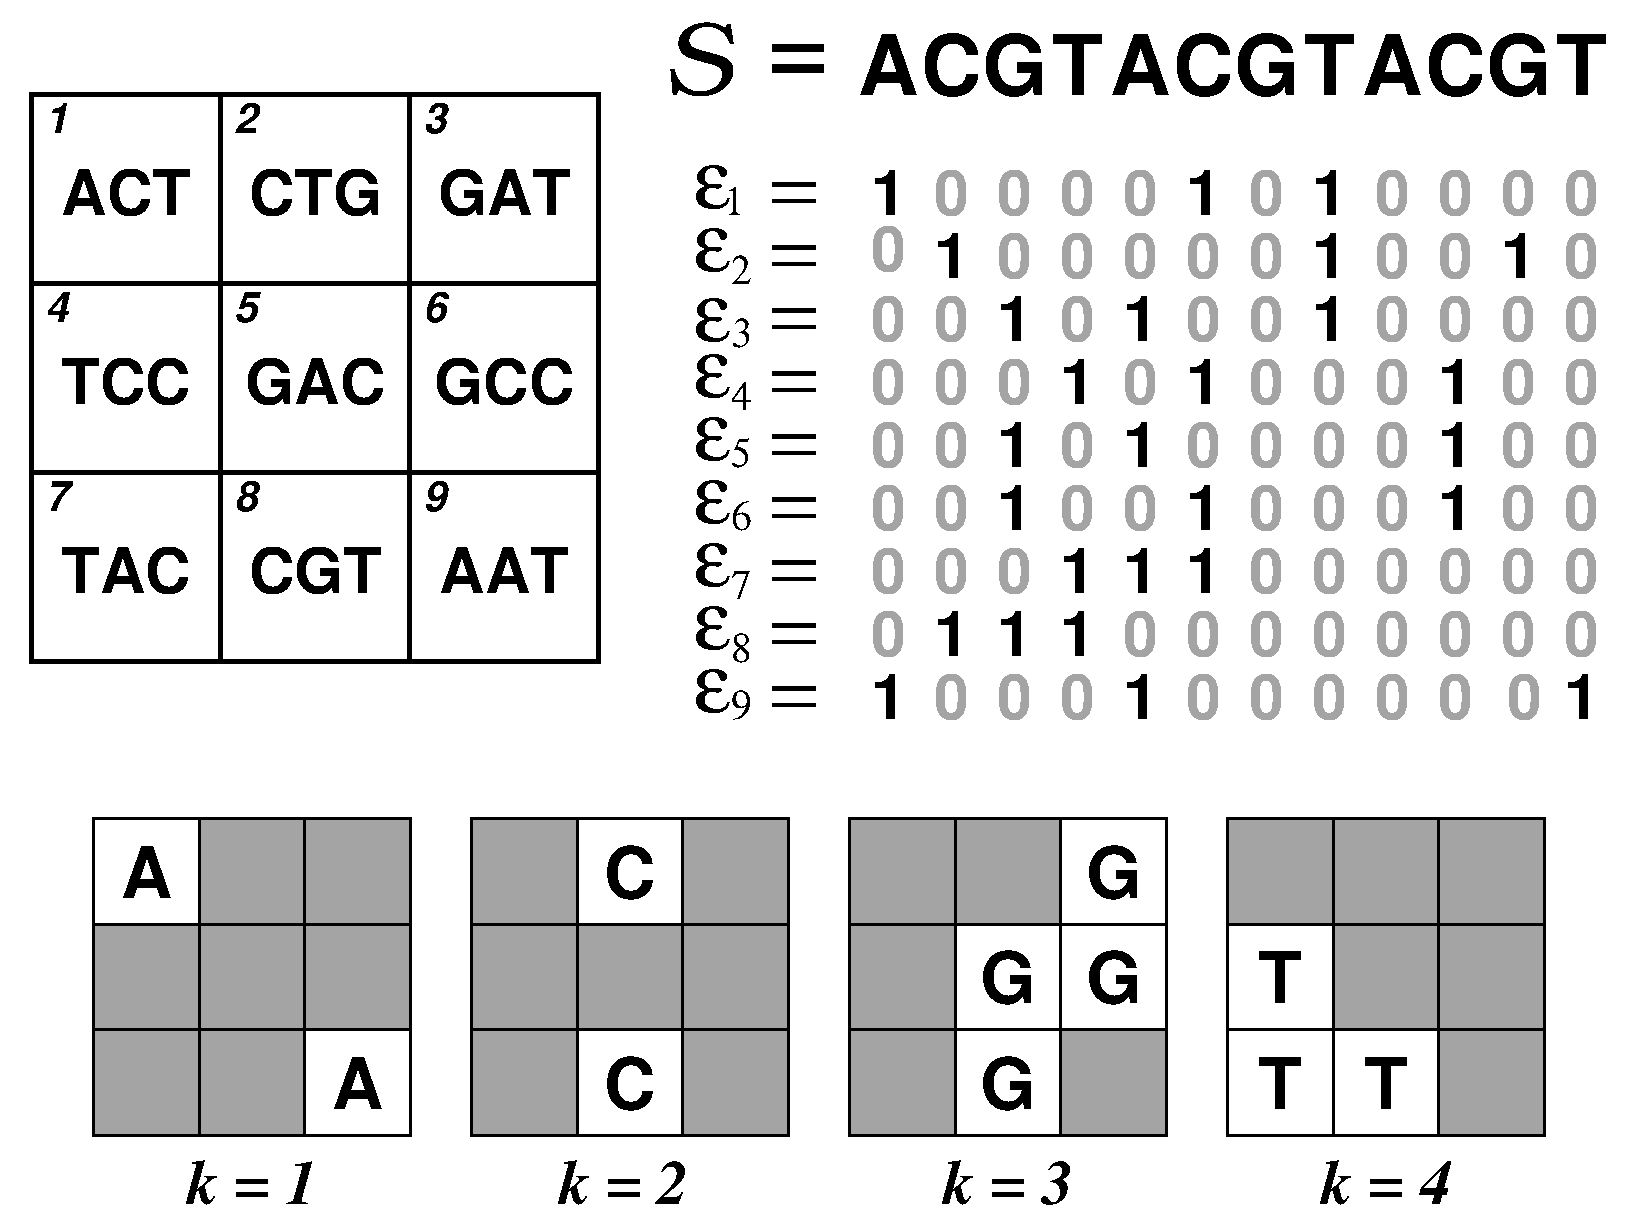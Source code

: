 #FIG 3.2
Landscape
Center
Metric
A4      
100.00
Single
-2
1200 2
0 32 #e0e0e0
0 33 #a4a4a4
6 7200 360 13950 5400
6 7650 1530 7875 5400
4 0 0 50 0 32 20 0.0000 4 210 150 7695 2250 2\001
4 0 0 50 0 32 20 0.0000 4 210 150 7695 2700 3\001
4 0 0 50 0 32 20 0.0000 4 210 150 7695 3150 4\001
4 0 0 50 0 32 20 0.0000 4 210 150 7695 3555 5\001
4 0 0 50 0 32 20 0.0000 4 210 150 7695 4005 6\001
4 0 0 50 0 32 20 0.0000 4 210 150 7695 4500 7\001
4 0 0 50 0 32 20 0.0000 4 210 150 7695 4950 8\001
4 0 0 50 0 32 20 0.0000 4 210 150 7695 5355 9\001
4 0 0 50 0 32 20 0.0000 4 210 150 7650 1755 1\001
-6
4 2 0 50 0 9 50 0.0000 4 585 1380 8595 900 S = \001
4 1 0 50 0 32 40 0.0000 4 135 330 8145 1755 =\001
4 1 0 50 0 32 40 0.0000 4 135 330 8145 2205 =\001
4 1 0 50 0 32 40 0.0000 4 135 330 8145 2655 =\001
4 1 0 50 0 32 40 0.0000 4 135 330 8145 3105 =\001
4 1 0 50 0 32 40 0.0000 4 135 330 8145 3555 =\001
4 1 0 50 0 32 40 0.0000 4 135 330 8145 4005 =\001
4 1 0 50 0 32 40 0.0000 4 135 330 8145 4455 =\001
4 1 0 50 0 32 40 0.0000 4 135 330 8145 4905 =\001
4 1 0 50 0 32 40 0.0000 4 135 330 8145 5355 =\001
4 2 0 50 0 32 40 0.0000 4 315 270 7695 1710 e\001
4 2 0 50 0 32 40 0.0000 4 315 270 7695 2160 e\001
4 2 0 50 0 32 40 0.0000 4 315 270 7695 2655 e\001
4 2 0 50 0 32 40 0.0000 4 315 270 7695 3060 e\001
4 2 0 50 0 32 40 0.0000 4 315 270 7695 3510 e\001
4 2 0 50 0 32 40 0.0000 4 315 270 7695 3960 e\001
4 2 0 50 0 32 40 0.0000 4 315 270 7695 4410 e\001
4 2 0 50 0 32 40 0.0000 4 315 270 7695 4860 e\001
4 2 0 50 0 32 40 0.0000 4 315 270 7695 5310 e\001
4 1 0 50 0 18 30 0.0000 4 315 255 8820 1755 1\001
4 1 0 50 0 18 30 0.0000 4 315 255 11070 1755 1\001
4 1 0 50 0 18 30 0.0000 4 315 255 11970 1755 1\001
4 1 0 50 0 18 30 0.0000 4 315 255 9270 2205 1\001
4 1 0 50 0 18 30 0.0000 4 315 255 11970 2205 1\001
4 1 0 50 0 18 30 0.0000 4 315 255 13320 2205 1\001
4 1 0 50 0 18 30 0.0000 4 315 255 9720 2655 1\001
4 1 0 50 0 18 30 0.0000 4 315 255 10620 2655 1\001
4 1 0 50 0 18 30 0.0000 4 315 255 11970 2655 1\001
4 1 0 50 0 18 30 0.0000 4 315 255 9720 3555 1\001
4 1 0 50 0 18 30 0.0000 4 315 255 12870 3555 1\001
4 1 0 50 0 18 30 0.0000 4 315 255 12870 4005 1\001
4 1 0 50 0 18 30 0.0000 4 315 255 10170 4455 1\001
4 1 0 50 0 18 30 0.0000 4 315 255 10620 4455 1\001
4 1 0 50 0 18 30 0.0000 4 315 255 11070 4455 1\001
4 1 0 50 0 18 30 0.0000 4 315 255 8820 5355 1\001
4 1 0 50 0 18 30 0.0000 4 315 255 10620 3555 1\001
4 1 0 50 0 18 30 0.0000 4 315 255 10170 3105 1\001
4 1 0 50 0 18 30 0.0000 4 315 255 11070 3105 1\001
4 1 0 50 0 18 30 0.0000 4 315 255 12870 3105 1\001
4 1 0 50 0 18 30 0.0000 4 315 255 10620 5355 1\001
4 1 0 50 0 18 30 0.0000 4 315 255 13770 5355 1\001
4 1 33 50 0 18 30 0.0000 4 315 255 9270 1755 0\001
4 1 33 50 0 18 30 0.0000 4 315 255 9720 1755 0\001
4 1 33 50 0 18 30 0.0000 4 315 255 10170 1755 0\001
4 1 33 50 0 18 30 0.0000 4 315 255 10620 1755 0\001
4 1 33 50 0 18 30 0.0000 4 315 255 11520 1755 0\001
4 1 33 50 0 18 30 0.0000 4 315 255 12420 1755 0\001
4 1 33 50 0 18 30 0.0000 4 315 255 13320 1755 0\001
4 1 33 50 0 18 30 0.0000 4 315 255 11070 5355 0\001
4 1 33 50 0 18 30 0.0000 4 315 255 11520 5355 0\001
4 1 33 50 0 18 30 0.0000 4 315 255 11970 5355 0\001
4 1 33 50 0 18 30 0.0000 4 315 255 12420 5355 0\001
4 1 33 50 0 18 30 0.0000 4 315 255 12870 5355 0\001
4 1 33 50 0 18 30 0.0000 4 315 255 11520 4455 0\001
4 1 33 50 0 18 30 0.0000 4 315 255 11970 4455 0\001
4 1 33 50 0 18 30 0.0000 4 315 255 12420 4455 0\001
4 1 33 50 0 18 30 0.0000 4 315 255 12870 4455 0\001
4 1 33 50 0 18 30 0.0000 4 315 255 13320 4455 0\001
4 1 33 50 0 18 30 0.0000 4 315 255 11520 4905 0\001
4 1 33 50 0 18 30 0.0000 4 315 255 11970 4905 0\001
4 1 33 50 0 18 30 0.0000 4 315 255 12420 4905 0\001
4 1 33 50 0 18 30 0.0000 4 315 255 12870 4905 0\001
4 1 33 50 0 18 30 0.0000 4 315 255 13320 4905 0\001
4 1 33 50 0 18 30 0.0000 4 315 255 9270 4005 0\001
4 1 33 50 0 18 30 0.0000 4 315 255 10170 4005 0\001
4 1 33 50 0 18 30 0.0000 4 315 255 10620 4005 0\001
4 1 33 50 0 18 30 0.0000 4 315 255 9720 2205 0\001
4 1 33 50 0 18 30 0.0000 4 315 255 10170 2205 0\001
4 1 33 50 0 18 30 0.0000 4 315 255 10620 2205 0\001
4 1 33 50 0 18 30 0.0000 4 315 255 11070 2205 0\001
4 1 33 50 0 18 30 0.0000 4 315 255 11520 2205 0\001
4 1 33 50 0 18 30 0.0000 4 315 255 13770 1755 0\001
4 1 33 50 0 18 30 0.0000 4 315 255 13770 2205 0\001
4 1 33 50 0 18 30 0.0000 4 315 255 13770 2655 0\001
4 1 33 50 0 18 30 0.0000 4 315 255 13770 3105 0\001
4 1 33 50 0 18 30 0.0000 4 315 255 13770 3555 0\001
4 1 33 50 0 18 30 0.0000 4 315 255 13770 4455 0\001
4 1 33 50 0 18 30 0.0000 4 315 255 13770 4905 0\001
4 1 33 50 0 18 30 0.0000 4 315 255 9270 5355 0\001
4 1 33 50 0 18 30 0.0000 4 315 255 9720 5355 0\001
4 1 33 50 0 18 30 0.0000 4 315 255 10170 5355 0\001
4 1 33 50 0 18 30 0.0000 4 315 255 8820 3105 0\001
4 1 33 50 0 18 30 0.0000 4 315 255 9270 3105 0\001
4 1 33 50 0 18 30 0.0000 4 315 255 9720 3105 0\001
4 1 33 50 0 18 30 0.0000 4 315 255 11520 3105 0\001
4 1 33 50 0 18 30 0.0000 4 315 255 11970 3105 0\001
4 1 33 50 0 18 30 0.0000 4 315 255 12420 3105 0\001
4 1 33 50 0 18 30 0.0000 4 315 255 11520 3555 0\001
4 1 33 50 0 18 30 0.0000 4 315 255 11970 3555 0\001
4 1 33 50 0 18 30 0.0000 4 315 255 12420 3555 0\001
4 1 33 50 0 18 30 0.0000 4 315 255 12420 2655 0\001
4 1 33 50 0 18 30 0.0000 4 315 255 12870 2655 0\001
4 1 33 50 0 18 30 0.0000 4 315 255 13320 2655 0\001
4 1 33 50 0 18 30 0.0000 4 315 255 8820 4455 0\001
4 1 33 50 0 18 30 0.0000 4 315 255 9270 4455 0\001
4 1 33 50 0 18 30 0.0000 4 315 255 9720 4455 0\001
4 1 33 50 0 18 30 0.0000 4 315 255 8820 4905 0\001
4 1 33 50 0 18 30 0.0000 4 315 255 8820 4005 0\001
4 1 33 50 0 18 30 0.0000 4 315 255 8820 3555 0\001
4 1 33 50 0 18 30 0.0000 4 315 255 8820 2655 0\001
4 1 33 50 0 18 30 0.0000 4 315 255 8820 2160 0\001
4 1 33 50 0 18 30 0.0000 4 315 255 9270 3555 0\001
4 1 33 50 0 18 30 0.0000 4 315 255 10170 3555 0\001
4 1 33 50 0 18 30 0.0000 4 315 255 10170 2655 0\001
4 1 33 50 0 18 30 0.0000 4 315 255 10620 3105 0\001
4 1 33 50 0 18 30 0.0000 4 315 255 10620 4905 0\001
4 1 33 50 0 18 30 0.0000 4 315 255 11070 4905 0\001
4 1 33 50 0 18 30 0.0000 4 315 255 11070 3555 0\001
4 1 33 50 0 18 30 0.0000 4 315 255 11070 2655 0\001
4 1 33 50 0 18 30 0.0000 4 315 255 11520 2655 0\001
4 1 33 50 0 18 30 0.0000 4 315 255 11970 4005 0\001
4 1 33 50 0 18 30 0.0000 4 315 255 12420 4005 0\001
4 1 33 50 0 18 30 0.0000 4 315 255 13365 5355 0\001
4 1 33 50 0 18 30 0.0000 4 315 255 13320 3555 0\001
4 1 33 50 0 18 30 0.0000 4 315 255 13320 3105 0\001
4 1 33 50 0 18 30 0.0000 4 315 255 12420 2205 0\001
4 1 33 50 0 18 30 0.0000 4 315 255 9270 2655 0\001
4 1 0 50 0 18 30 0.0000 4 315 255 9270 4905 1\001
4 1 0 50 0 18 30 0.0000 4 315 255 9720 4905 1\001
4 1 0 50 0 18 30 0.0000 4 315 255 10170 4905 1\001
4 1 33 50 0 18 30 0.0000 4 315 255 12870 1755 0\001
4 1 33 50 0 18 30 0.0000 4 315 255 12870 2205 0\001
4 1 0 50 0 18 30 0.0000 4 315 255 9720 4005 1\001
4 1 33 50 0 18 30 0.0000 4 315 255 11520 4005 0\001
4 1 0 50 0 18 30 0.0000 4 315 255 11070 4005 1\001
4 1 0 50 0 18 40 0.0000 4 435 435 8820 900 A\001
4 1 0 50 0 18 40 0.0000 4 435 435 9270 900 C\001
4 1 0 50 0 18 40 0.0000 4 435 465 9720 900 G\001
4 1 0 50 0 18 40 0.0000 4 435 360 10170 900 T\001
4 1 0 50 0 18 40 0.0000 4 435 435 10620 900 A\001
4 1 0 50 0 18 40 0.0000 4 435 435 11070 900 C\001
4 1 0 50 0 18 40 0.0000 4 435 465 11520 900 G\001
4 1 0 50 0 18 40 0.0000 4 435 360 11970 900 T\001
4 1 0 50 0 18 40 0.0000 4 435 435 12420 900 A\001
4 1 0 50 0 18 40 0.0000 4 435 435 12870 900 C\001
4 1 0 50 0 18 40 0.0000 4 435 465 13320 900 G\001
4 1 0 50 0 18 40 0.0000 4 435 360 13770 900 T\001
4 1 33 50 0 18 30 0.0000 4 315 255 13320 4005 0\001
4 1 33 50 0 18 30 0.0000 4 315 255 13770 4005 0\001
-6
6 3105 6030 13545 8865
6 11205 6030 13545 8370
2 2 0 2 0 32 50 0 -1 0.000 0 0 -1 0 0 5
	 11243 6823 11998 6823 11998 7577 11243 7577 11243 6823
2 2 0 2 0 32 50 0 -1 0.000 0 0 -1 0 0 5
	 11243 7577 11998 7577 11998 8332 11243 8332 11243 7577
2 2 0 2 0 33 50 0 20 0.000 0 0 -1 0 0 5
	 12752 7577 13507 7577 13507 8332 12752 8332 12752 7577
2 2 0 2 0 33 50 0 20 0.000 0 0 -1 0 0 5
	 12752 6068 13507 6068 13507 6823 12752 6823 12752 6068
2 2 0 2 0 33 50 0 20 0.000 0 0 -1 0 0 5
	 12752 6823 13507 6823 13507 7577 12752 7577 12752 6823
2 2 0 2 0 33 50 0 20 0.000 0 0 -1 0 0 5
	 11243 6068 11998 6068 11998 6823 11243 6823 11243 6068
2 2 0 2 0 33 50 0 20 0.000 0 0 -1 0 0 5
	 11998 6068 12752 6068 12752 6823 11998 6823 11998 6068
2 2 0 2 0 33 50 0 20 0.000 0 0 -1 0 0 5
	 11998 6823 12752 6823 12752 7577 11998 7577 11998 6823
2 2 0 2 0 33 50 0 -1 0.000 0 0 -1 0 0 5
	 11998 7577 12752 7577 12752 8332 11998 8332 11998 7577
4 1 0 50 0 18 34 0.0000 4 365 302 11620 7389 T\001
4 1 0 50 0 18 34 0.0000 4 365 302 12375 8144 T\001
4 1 0 50 0 18 34 0.0000 4 365 302 11620 8144 T\001
-6
6 8505 6030 10845 8370
2 2 0 2 0 32 50 0 -1 0.000 0 0 -1 0 0 5
	 9298 6823 10052 6823 10052 7577 9298 7577 9298 6823
2 2 0 2 0 32 50 0 -1 0.000 0 0 -1 0 0 5
	 9298 7577 10052 7577 10052 8332 9298 8332 9298 7577
2 2 0 2 0 32 50 0 -1 0.000 0 0 -1 0 0 5
	 10052 6068 10807 6068 10807 6823 10052 6823 10052 6068
2 2 0 2 0 33 50 0 20 0.000 0 0 -1 0 0 5
	 9298 6068 10052 6068 10052 6823 9298 6823 9298 6068
2 2 0 2 0 33 50 0 20 0.000 0 0 -1 0 0 5
	 8543 6068 9298 6068 9298 6823 8543 6823 8543 6068
2 2 0 2 0 33 50 0 20 0.000 0 0 -1 0 0 5
	 8543 6823 9298 6823 9298 7577 8543 7577 8543 6823
2 2 0 2 0 33 50 0 20 0.000 0 0 -1 0 0 5
	 8543 7577 9298 7577 9298 8332 8543 8332 8543 7577
2 2 0 2 0 33 50 0 20 0.000 0 0 -1 0 0 5
	 10052 7577 10807 7577 10807 8332 10052 8332 10052 7577
2 2 0 2 0 33 50 0 -1 0.000 0 0 -1 0 0 5
	 10052 6823 10807 6823 10807 7577 10052 7577 10052 6823
4 1 0 50 0 18 34 0.0000 4 365 390 9675 7389 G\001
4 1 0 50 0 18 34 0.0000 4 365 390 9675 8144 G\001
4 1 0 50 0 18 34 0.0000 4 365 390 10430 6634 G\001
4 1 0 50 0 18 34 0.0000 4 365 390 10430 7389 G\001
-6
6 5805 6030 8145 8370
2 2 0 2 0 32 50 0 -1 0.000 0 0 -1 0 0 5
	 6598 6068 7352 6068 7352 6823 6598 6823 6598 6068
2 2 0 2 0 33 50 0 20 0.000 0 0 -1 0 0 5
	 5843 7577 6598 7577 6598 8332 5843 8332 5843 7577
2 2 0 2 0 33 50 0 20 0.000 0 0 -1 0 0 5
	 5843 6068 6598 6068 6598 6823 5843 6823 5843 6068
2 2 0 2 0 33 50 0 20 0.000 0 0 -1 0 0 5
	 7352 6068 8107 6068 8107 6823 7352 6823 7352 6068
2 2 0 2 0 33 50 0 20 0.000 0 0 -1 0 0 5
	 7352 7577 8107 7577 8107 8332 7352 8332 7352 7577
2 2 0 2 0 32 50 0 -1 0.000 0 0 -1 0 0 5
	 6598 7577 7352 7577 7352 8332 6598 8332 6598 7577
2 2 0 2 0 33 50 0 20 0.000 0 0 -1 0 0 5
	 5843 6823 6598 6823 6598 7577 5843 7577 5843 6823
2 2 0 2 0 33 50 0 20 0.000 0 0 -1 0 0 5
	 7352 6823 8107 6823 8107 7577 7352 7577 7352 6823
2 2 0 2 0 33 50 0 20 0.000 0 0 -1 0 0 5
	 6598 6823 7352 6823 7352 7577 6598 7577 6598 6823
4 1 0 50 0 18 34 0.0000 4 365 365 6975 6634 C\001
4 1 0 50 0 18 34 0.0000 4 365 365 6975 8144 C\001
-6
6 3105 6030 5445 8370
2 2 0 2 0 32 50 0 -1 0.000 0 0 -1 0 0 5
	 3143 6068 3898 6068 3898 6823 3143 6823 3143 6068
2 2 0 2 0 32 50 0 -1 0.000 0 0 -1 0 0 5
	 4652 7577 5407 7577 5407 8332 4652 8332 4652 7577
2 2 0 2 0 33 50 0 20 0.000 0 0 -1 0 0 5
	 3898 6068 4652 6068 4652 6823 3898 6823 3898 6068
2 2 0 2 0 33 50 0 20 0.000 0 0 -1 0 0 5
	 4652 6068 5407 6068 5407 6823 4652 6823 4652 6068
2 2 0 2 0 33 50 0 20 0.000 0 0 -1 0 0 5
	 4652 6823 5407 6823 5407 7577 4652 7577 4652 6823
2 2 0 2 0 33 50 0 20 0.000 0 0 -1 0 0 5
	 3898 6823 4652 6823 4652 7577 3898 7577 3898 6823
2 2 0 2 0 33 50 0 20 0.000 0 0 -1 0 0 5
	 3898 7577 4652 7577 4652 8332 3898 8332 3898 7577
2 2 0 2 0 33 50 0 20 0.000 0 0 -1 0 0 5
	 3143 7577 3898 7577 3898 8332 3143 8332 3143 7577
2 2 0 2 0 33 50 0 20 0.000 0 0 -1 0 0 5
	 3143 6823 3898 6823 3898 7577 3143 7577 3143 6823
4 1 0 50 0 18 34 0.0000 4 365 365 3520 6634 A\001
4 1 0 50 0 18 34 0.0000 4 365 365 5030 8144 A\001
-6
4 1 0 50 0 3 30 0.0000 4 300 915 4275 8820 k = 1\001
4 1 0 50 0 3 30 0.0000 4 300 915 6930 8820 k = 2\001
4 1 0 50 0 3 30 0.0000 4 300 915 9675 8820 k = 3\001
4 1 0 50 0 3 30 0.0000 4 300 915 12375 8820 k = 4\001
-6
2 2 0 3 32 7 50 0 -1 0.000 0 0 -1 0 0 5
	 4050 2250 5400 2250 5400 3600 4050 3600 4050 2250
2 2 0 3 0 7 50 0 -1 0.000 0 0 -1 0 0 5
	 2700 3600 4050 3600 4050 4950 2700 4950 2700 3600
2 2 0 3 0 7 50 0 -1 0.000 0 0 -1 0 0 5
	 4050 3600 5400 3600 5400 4950 4050 4950 4050 3600
2 2 0 3 0 7 50 0 -1 0.000 0 0 -1 0 0 5
	 5400 3600 6750 3600 6750 4950 5400 4950 5400 3600
2 2 0 3 0 7 50 0 -1 0.000 0 0 -1 0 0 5
	 5400 2250 6750 2250 6750 3600 5400 3600 5400 2250
2 2 0 3 0 7 50 0 -1 0.000 0 0 -1 0 0 5
	 5400 900 6750 900 6750 2250 5400 2250 5400 900
2 2 0 3 0 7 50 0 -1 0.000 0 0 -1 0 0 5
	 4050 900 5400 900 5400 2250 4050 2250 4050 900
2 2 0 3 0 7 50 0 -1 0.000 0 0 -1 0 0 5
	 2700 2250 4050 2250 4050 3600 2700 3600 2700 2250
2 2 0 3 0 7 50 0 -1 0.000 0 0 -1 0 0 5
	 2700 900 4050 900 4050 2250 2700 2250 2700 900
2 2 0 0 0 33 50 0 -1 0.000 0 0 -1 0 0 5
	 2475 225 14130 225 14130 9000 2475 9000 2475 225
4 1 0 50 0 18 30 0.0000 4 330 930 6075 4455 AAT\001
4 1 0 50 0 18 30 0.0000 4 330 945 4725 4455 CGT\001
4 1 0 50 0 18 30 0.0000 4 330 930 3375 4455 TAC\001
4 1 0 50 0 18 30 0.0000 4 330 930 3375 3105 TCC\001
4 1 0 50 0 18 30 0.0000 4 330 1005 4725 3105 GAC\001
4 1 0 50 0 18 30 0.0000 4 330 1005 6075 3105 GCC\001
4 1 0 50 0 18 30 0.0000 4 330 945 6075 1755 GAT\001
4 1 0 50 0 18 30 0.0000 4 330 945 4725 1755 CTG\001
4 1 0 50 0 18 30 0.0000 4 330 930 3375 1755 ACT\001
4 1 0 50 0 19 20 0.0000 4 210 165 4230 1170 2\001
4 1 0 50 0 19 20 0.0000 4 210 165 2880 1170 1\001
4 1 0 50 0 19 20 0.0000 4 210 165 5580 1170 3\001
4 1 0 50 0 19 20 0.0000 4 210 165 2880 2520 4\001
4 1 0 50 0 19 20 0.0000 4 210 165 5580 2520 6\001
4 1 0 50 0 19 20 0.0000 4 210 165 4230 2520 5\001
4 1 0 50 0 19 20 0.0000 4 210 165 2880 3870 7\001
4 1 0 50 0 19 20 0.0000 4 210 165 4230 3870 8\001
4 1 0 50 0 19 20 0.0000 4 210 165 5580 3870 9\001
